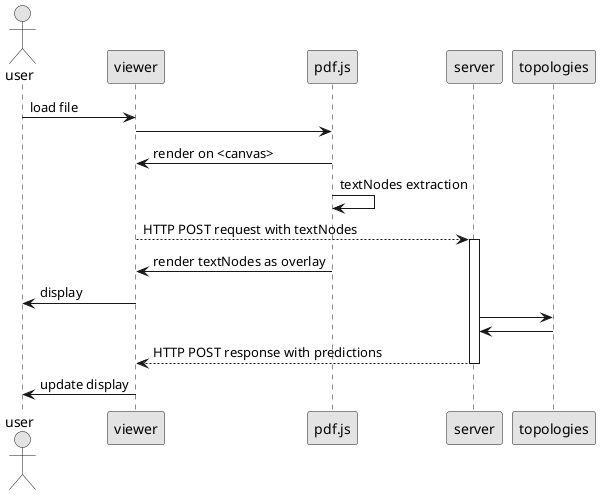 @startuml
skinparam monochrome true
skinparam shadowing false
actor user
user -> viewer: load file
viewer -> pdf.js

pdf.js -> viewer: render on <canvas>
pdf.js -> pdf.js: textNodes extraction

viewer --> server: HTTP POST request with textNodes
activate server

pdf.js -> viewer: render textNodes as overlay

user <- viewer: display
server -> topologies
topologies -> server

server --> viewer: HTTP POST response with predictions
deactivate server

viewer -> user: update display
@enduml